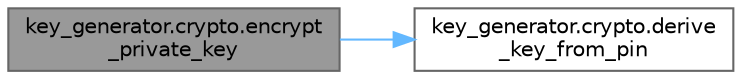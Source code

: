 digraph "key_generator.crypto.encrypt_private_key"
{
 // LATEX_PDF_SIZE
  bgcolor="transparent";
  edge [fontname=Helvetica,fontsize=10,labelfontname=Helvetica,labelfontsize=10];
  node [fontname=Helvetica,fontsize=10,shape=box,height=0.2,width=0.4];
  rankdir="LR";
  Node1 [id="Node000001",label="key_generator.crypto.encrypt\l_private_key",height=0.2,width=0.4,color="gray40", fillcolor="grey60", style="filled", fontcolor="black",tooltip=" "];
  Node1 -> Node2 [id="edge1_Node000001_Node000002",color="steelblue1",style="solid",tooltip=" "];
  Node2 [id="Node000002",label="key_generator.crypto.derive\l_key_from_pin",height=0.2,width=0.4,color="grey40", fillcolor="white", style="filled",URL="$namespacekey__generator_1_1crypto.html#a068400845d6049c41528363617dddbac",tooltip=" "];
}

